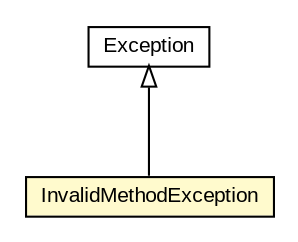 #!/usr/local/bin/dot
#
# Class diagram 
# Generated by UMLGraph version 5.3 (http://www.umlgraph.org/)
#

digraph G {
	edge [fontname="arial",fontsize=10,labelfontname="arial",labelfontsize=10];
	node [fontname="arial",fontsize=10,shape=plaintext];
	nodesep=0.25;
	ranksep=0.5;
	// context.arch.InvalidMethodException
	c68386 [label=<<table title="context.arch.InvalidMethodException" border="0" cellborder="1" cellspacing="0" cellpadding="2" port="p" bgcolor="lemonChiffon" href="./InvalidMethodException.html">
		<tr><td><table border="0" cellspacing="0" cellpadding="1">
<tr><td align="center" balign="center"> InvalidMethodException </td></tr>
		</table></td></tr>
		</table>>, fontname="arial", fontcolor="black", fontsize=10.0];
	//context.arch.InvalidMethodException extends java.lang.Exception
	c68641:p -> c68386:p [dir=back,arrowtail=empty];
	// java.lang.Exception
	c68641 [label=<<table title="java.lang.Exception" border="0" cellborder="1" cellspacing="0" cellpadding="2" port="p" href="http://java.sun.com/j2se/1.4.2/docs/api/java/lang/Exception.html">
		<tr><td><table border="0" cellspacing="0" cellpadding="1">
<tr><td align="center" balign="center"> Exception </td></tr>
		</table></td></tr>
		</table>>, fontname="arial", fontcolor="black", fontsize=10.0];
}

